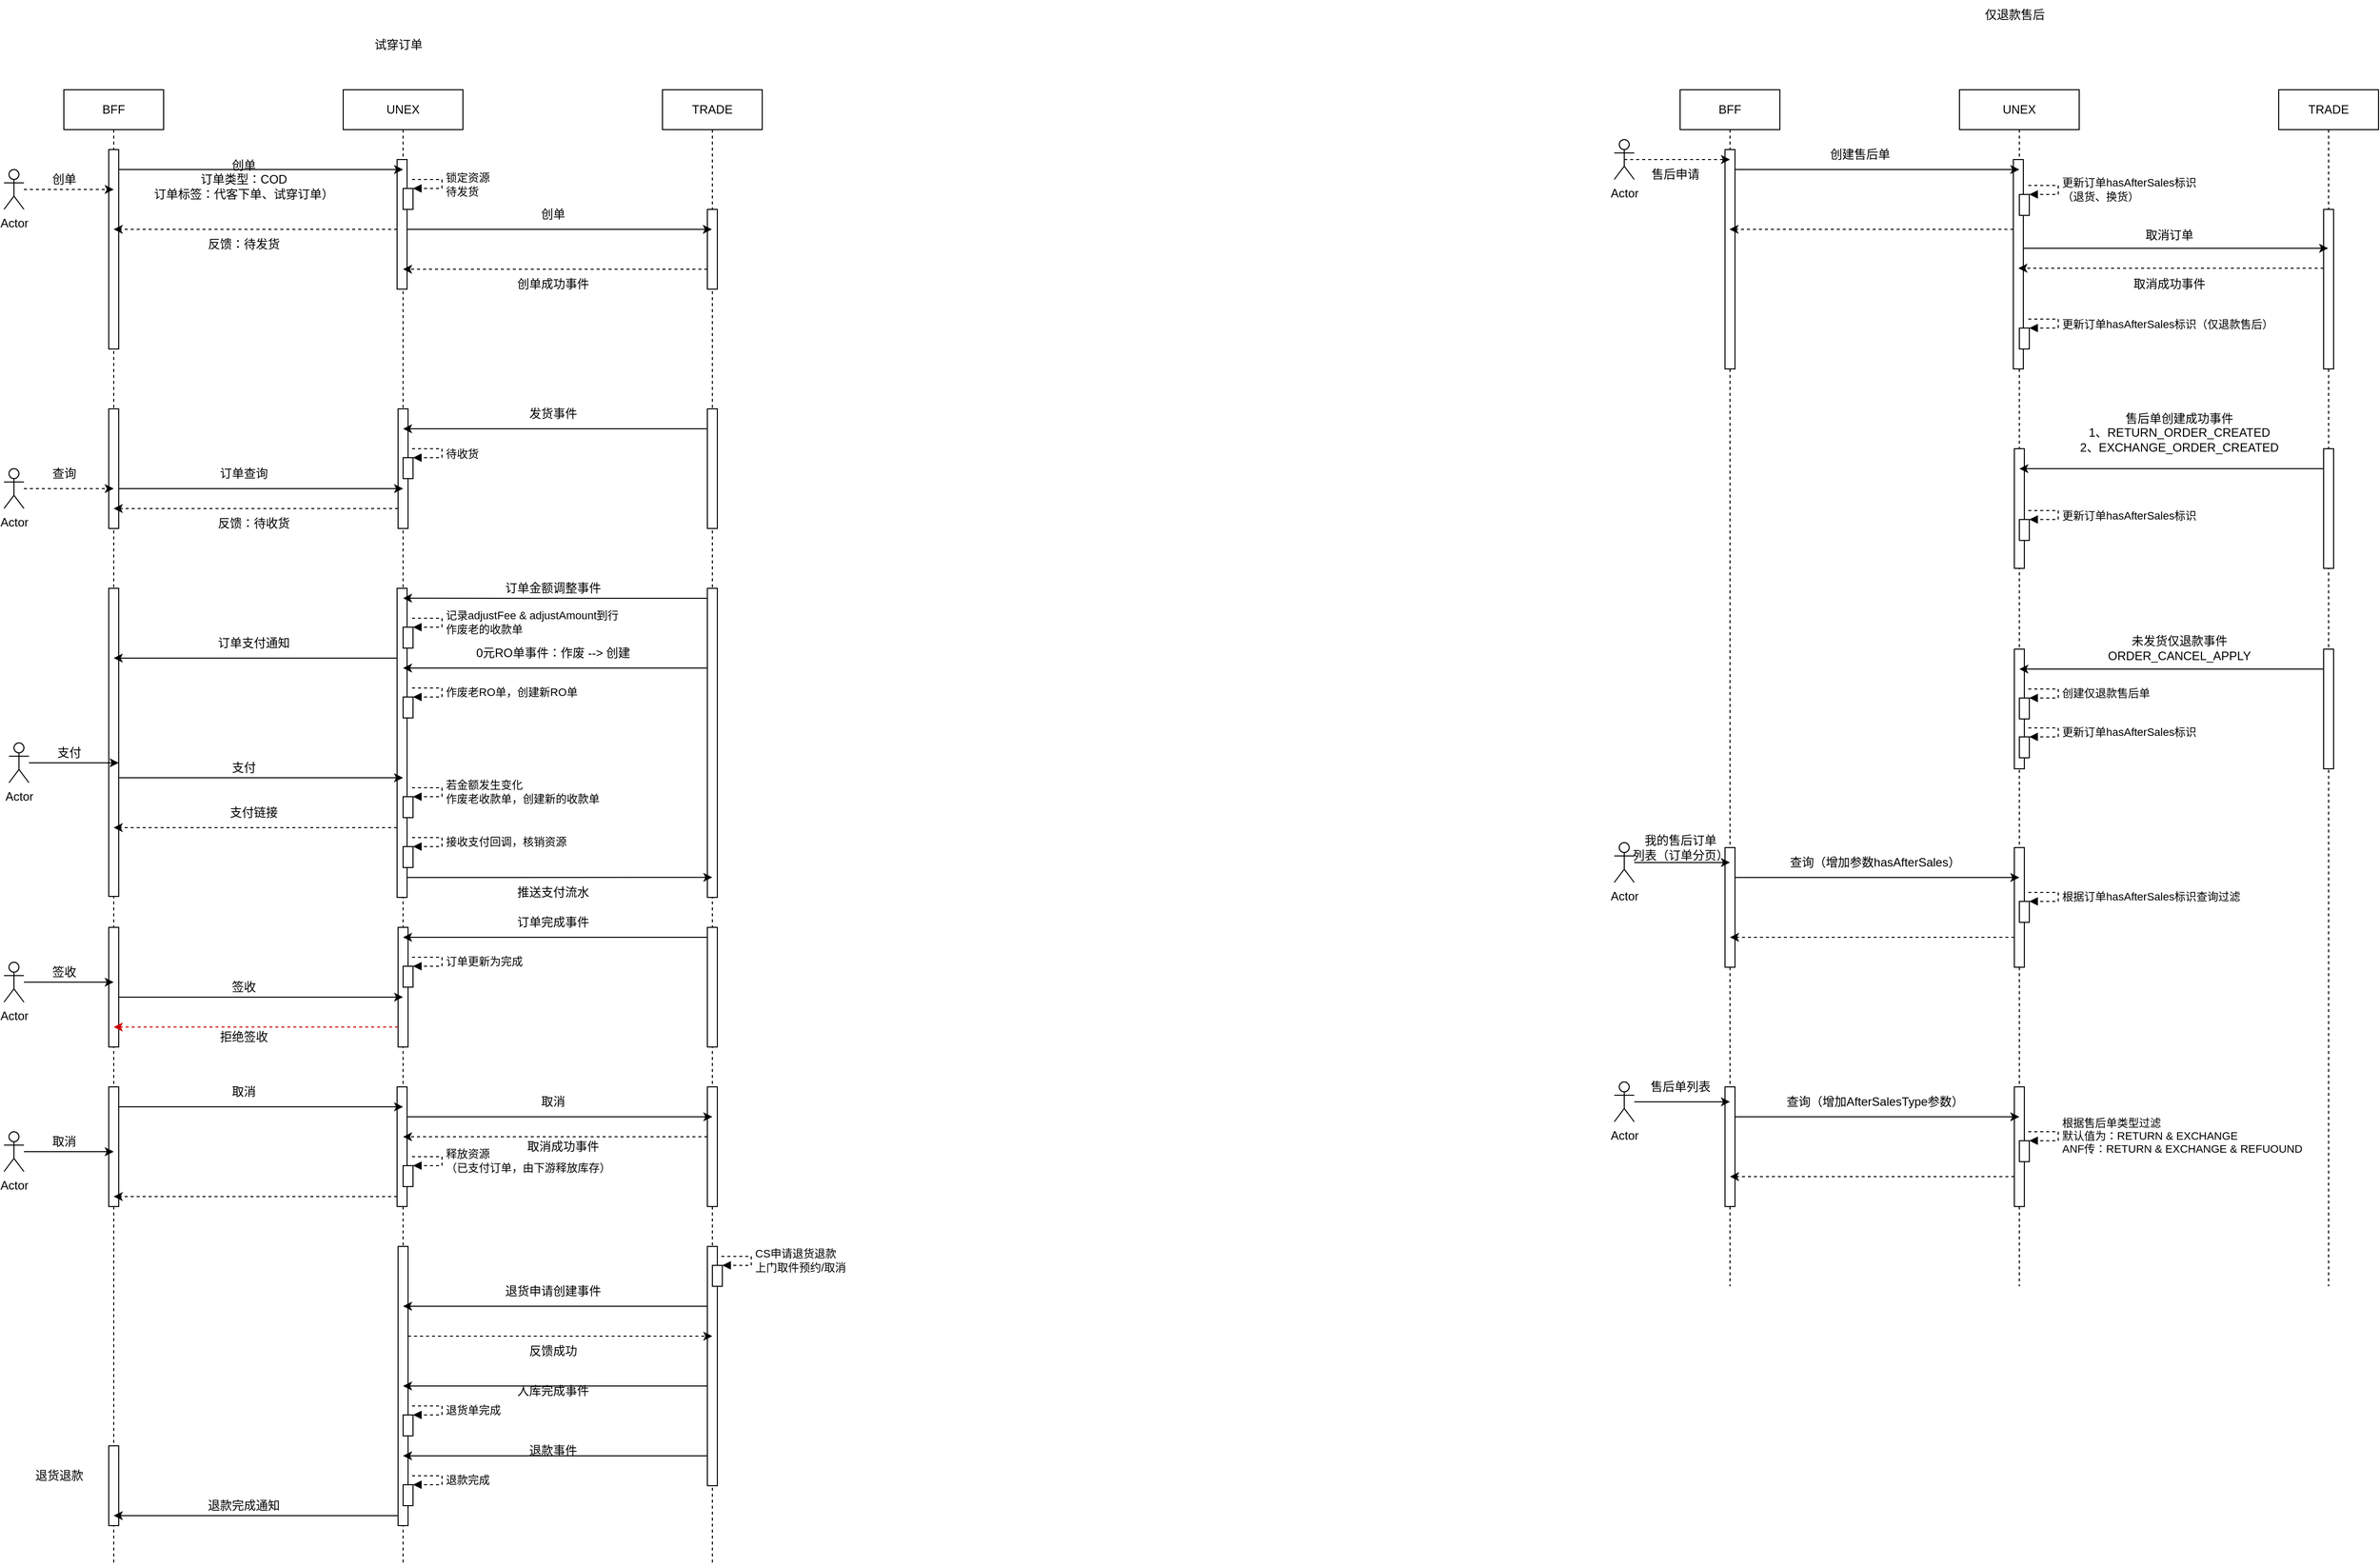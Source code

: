 <mxfile version="20.8.5" type="github">
  <diagram id="SIKZJ5OvWdf6jRGlZ0ak" name="第 1 页">
    <mxGraphModel dx="2312" dy="1273" grid="1" gridSize="10" guides="1" tooltips="1" connect="1" arrows="1" fold="1" page="1" pageScale="1" pageWidth="827" pageHeight="1169" math="0" shadow="0">
      <root>
        <mxCell id="0" />
        <mxCell id="1" parent="0" />
        <mxCell id="OFJ5Goqv8C-owGQzhqaM-27" value="BFF" style="shape=umlLifeline;perimeter=lifelinePerimeter;whiteSpace=wrap;html=1;container=1;collapsible=0;recursiveResize=0;outlineConnect=0;" parent="1" vertex="1">
          <mxGeometry x="80" y="360" width="100" height="1480" as="geometry" />
        </mxCell>
        <mxCell id="OFJ5Goqv8C-owGQzhqaM-30" value="" style="html=1;points=[];perimeter=orthogonalPerimeter;" parent="OFJ5Goqv8C-owGQzhqaM-27" vertex="1">
          <mxGeometry x="45" y="60" width="10" height="200" as="geometry" />
        </mxCell>
        <mxCell id="OFJ5Goqv8C-owGQzhqaM-93" value="" style="html=1;points=[];perimeter=orthogonalPerimeter;" parent="OFJ5Goqv8C-owGQzhqaM-27" vertex="1">
          <mxGeometry x="45" y="320" width="10" height="120" as="geometry" />
        </mxCell>
        <mxCell id="OFJ5Goqv8C-owGQzhqaM-117" value="" style="html=1;points=[];perimeter=orthogonalPerimeter;" parent="OFJ5Goqv8C-owGQzhqaM-27" vertex="1">
          <mxGeometry x="45" y="500" width="10" height="309" as="geometry" />
        </mxCell>
        <mxCell id="OFJ5Goqv8C-owGQzhqaM-139" style="edgeStyle=orthogonalEdgeStyle;rounded=0;orthogonalLoop=1;jettySize=auto;html=1;entryX=0.5;entryY=0.481;entryDx=0;entryDy=0;entryPerimeter=0;" parent="OFJ5Goqv8C-owGQzhqaM-27" source="OFJ5Goqv8C-owGQzhqaM-129" edge="1">
          <mxGeometry relative="1" as="geometry">
            <mxPoint x="55" y="675.01" as="targetPoint" />
          </mxGeometry>
        </mxCell>
        <mxCell id="OFJ5Goqv8C-owGQzhqaM-129" value="Actor" style="shape=umlActor;verticalLabelPosition=bottom;verticalAlign=top;html=1;" parent="OFJ5Goqv8C-owGQzhqaM-27" vertex="1">
          <mxGeometry x="-55" y="655" width="20" height="40" as="geometry" />
        </mxCell>
        <mxCell id="OFJ5Goqv8C-owGQzhqaM-140" value="支付" style="text;html=1;align=center;verticalAlign=middle;resizable=0;points=[];autosize=1;strokeColor=none;fillColor=none;" parent="OFJ5Goqv8C-owGQzhqaM-27" vertex="1">
          <mxGeometry x="-20" y="650" width="50" height="30" as="geometry" />
        </mxCell>
        <mxCell id="OFJ5Goqv8C-owGQzhqaM-153" value="" style="html=1;points=[];perimeter=orthogonalPerimeter;" parent="OFJ5Goqv8C-owGQzhqaM-27" vertex="1">
          <mxGeometry x="45" y="840" width="10" height="120" as="geometry" />
        </mxCell>
        <mxCell id="OFJ5Goqv8C-owGQzhqaM-167" value="" style="html=1;points=[];perimeter=orthogonalPerimeter;" parent="OFJ5Goqv8C-owGQzhqaM-27" vertex="1">
          <mxGeometry x="45" y="1000" width="10" height="120" as="geometry" />
        </mxCell>
        <mxCell id="OFJ5Goqv8C-owGQzhqaM-183" value="" style="html=1;points=[];perimeter=orthogonalPerimeter;" parent="OFJ5Goqv8C-owGQzhqaM-27" vertex="1">
          <mxGeometry x="45" y="1360" width="10" height="80" as="geometry" />
        </mxCell>
        <mxCell id="OFJ5Goqv8C-owGQzhqaM-28" value="UNEX" style="shape=umlLifeline;perimeter=lifelinePerimeter;whiteSpace=wrap;html=1;container=1;collapsible=0;recursiveResize=0;outlineConnect=0;" parent="1" vertex="1">
          <mxGeometry x="360" y="360" width="120" height="1480" as="geometry" />
        </mxCell>
        <mxCell id="OFJ5Goqv8C-owGQzhqaM-36" value="" style="html=1;points=[];perimeter=orthogonalPerimeter;" parent="OFJ5Goqv8C-owGQzhqaM-28" vertex="1">
          <mxGeometry x="54" y="70" width="10" height="130" as="geometry" />
        </mxCell>
        <mxCell id="OFJ5Goqv8C-owGQzhqaM-83" value="" style="html=1;points=[];perimeter=orthogonalPerimeter;" parent="OFJ5Goqv8C-owGQzhqaM-28" vertex="1">
          <mxGeometry x="60" y="99" width="10" height="21" as="geometry" />
        </mxCell>
        <mxCell id="OFJ5Goqv8C-owGQzhqaM-84" value="锁定资源&lt;br&gt;待发货" style="edgeStyle=orthogonalEdgeStyle;html=1;align=left;spacingLeft=2;endArrow=block;rounded=0;entryX=1;entryY=0;dashed=1;" parent="OFJ5Goqv8C-owGQzhqaM-28" target="OFJ5Goqv8C-owGQzhqaM-83" edge="1">
          <mxGeometry x="0.013" relative="1" as="geometry">
            <mxPoint x="69" y="90" as="sourcePoint" />
            <Array as="points">
              <mxPoint x="99" y="90" />
            </Array>
            <mxPoint as="offset" />
          </mxGeometry>
        </mxCell>
        <mxCell id="OFJ5Goqv8C-owGQzhqaM-98" value="" style="html=1;points=[];perimeter=orthogonalPerimeter;" parent="OFJ5Goqv8C-owGQzhqaM-28" vertex="1">
          <mxGeometry x="55" y="320" width="10" height="120" as="geometry" />
        </mxCell>
        <mxCell id="OFJ5Goqv8C-owGQzhqaM-104" value="" style="html=1;points=[];perimeter=orthogonalPerimeter;" parent="OFJ5Goqv8C-owGQzhqaM-28" vertex="1">
          <mxGeometry x="60" y="369" width="10" height="21" as="geometry" />
        </mxCell>
        <mxCell id="OFJ5Goqv8C-owGQzhqaM-105" value="待收货" style="edgeStyle=orthogonalEdgeStyle;html=1;align=left;spacingLeft=2;endArrow=block;rounded=0;entryX=1;entryY=0;dashed=1;" parent="OFJ5Goqv8C-owGQzhqaM-28" target="OFJ5Goqv8C-owGQzhqaM-104" edge="1">
          <mxGeometry x="0.013" relative="1" as="geometry">
            <mxPoint x="69" y="360" as="sourcePoint" />
            <Array as="points">
              <mxPoint x="99" y="360" />
            </Array>
            <mxPoint as="offset" />
          </mxGeometry>
        </mxCell>
        <mxCell id="OFJ5Goqv8C-owGQzhqaM-118" value="" style="html=1;points=[];perimeter=orthogonalPerimeter;" parent="OFJ5Goqv8C-owGQzhqaM-28" vertex="1">
          <mxGeometry x="54" y="500" width="10" height="310" as="geometry" />
        </mxCell>
        <mxCell id="OFJ5Goqv8C-owGQzhqaM-123" value="" style="html=1;points=[];perimeter=orthogonalPerimeter;" parent="OFJ5Goqv8C-owGQzhqaM-28" vertex="1">
          <mxGeometry x="60" y="539" width="10" height="21" as="geometry" />
        </mxCell>
        <mxCell id="OFJ5Goqv8C-owGQzhqaM-124" value="记录adjustFee &amp;amp;&amp;nbsp;adjustAmount到行&lt;br&gt;作废老的收款单" style="edgeStyle=orthogonalEdgeStyle;html=1;align=left;spacingLeft=2;endArrow=block;rounded=0;entryX=1;entryY=0;dashed=1;" parent="OFJ5Goqv8C-owGQzhqaM-28" target="OFJ5Goqv8C-owGQzhqaM-123" edge="1">
          <mxGeometry relative="1" as="geometry">
            <mxPoint x="69" y="530" as="sourcePoint" />
            <Array as="points">
              <mxPoint x="99" y="530" />
            </Array>
            <mxPoint as="offset" />
          </mxGeometry>
        </mxCell>
        <mxCell id="OFJ5Goqv8C-owGQzhqaM-127" value="" style="html=1;points=[];perimeter=orthogonalPerimeter;" parent="OFJ5Goqv8C-owGQzhqaM-28" vertex="1">
          <mxGeometry x="60" y="609" width="10" height="21" as="geometry" />
        </mxCell>
        <mxCell id="OFJ5Goqv8C-owGQzhqaM-128" value="作废老RO单，创建新RO单" style="edgeStyle=orthogonalEdgeStyle;html=1;align=left;spacingLeft=2;endArrow=block;rounded=0;entryX=1;entryY=0;dashed=1;" parent="OFJ5Goqv8C-owGQzhqaM-28" target="OFJ5Goqv8C-owGQzhqaM-127" edge="1">
          <mxGeometry relative="1" as="geometry">
            <mxPoint x="69" y="600" as="sourcePoint" />
            <Array as="points">
              <mxPoint x="99" y="600" />
            </Array>
            <mxPoint as="offset" />
          </mxGeometry>
        </mxCell>
        <mxCell id="OFJ5Goqv8C-owGQzhqaM-144" value="" style="html=1;points=[];perimeter=orthogonalPerimeter;" parent="OFJ5Goqv8C-owGQzhqaM-28" vertex="1">
          <mxGeometry x="60" y="709" width="10" height="21" as="geometry" />
        </mxCell>
        <mxCell id="OFJ5Goqv8C-owGQzhqaM-145" value="若金额发生变化&lt;br&gt;作废老收款单，创建新的收款单" style="edgeStyle=orthogonalEdgeStyle;html=1;align=left;spacingLeft=2;endArrow=block;rounded=0;entryX=1;entryY=0;dashed=1;" parent="OFJ5Goqv8C-owGQzhqaM-28" target="OFJ5Goqv8C-owGQzhqaM-144" edge="1">
          <mxGeometry relative="1" as="geometry">
            <mxPoint x="69" y="700" as="sourcePoint" />
            <Array as="points">
              <mxPoint x="99" y="700" />
            </Array>
            <mxPoint as="offset" />
          </mxGeometry>
        </mxCell>
        <mxCell id="OFJ5Goqv8C-owGQzhqaM-151" value="" style="html=1;points=[];perimeter=orthogonalPerimeter;" parent="OFJ5Goqv8C-owGQzhqaM-28" vertex="1">
          <mxGeometry x="60" y="759" width="10" height="21" as="geometry" />
        </mxCell>
        <mxCell id="OFJ5Goqv8C-owGQzhqaM-152" value="接收支付回调，核销资源" style="edgeStyle=orthogonalEdgeStyle;html=1;align=left;spacingLeft=2;endArrow=block;rounded=0;entryX=1;entryY=0;dashed=1;" parent="OFJ5Goqv8C-owGQzhqaM-28" target="OFJ5Goqv8C-owGQzhqaM-151" edge="1">
          <mxGeometry relative="1" as="geometry">
            <mxPoint x="69" y="750" as="sourcePoint" />
            <Array as="points">
              <mxPoint x="99" y="750" />
            </Array>
            <mxPoint as="offset" />
          </mxGeometry>
        </mxCell>
        <mxCell id="OFJ5Goqv8C-owGQzhqaM-154" value="" style="html=1;points=[];perimeter=orthogonalPerimeter;" parent="OFJ5Goqv8C-owGQzhqaM-28" vertex="1">
          <mxGeometry x="55" y="840" width="10" height="120" as="geometry" />
        </mxCell>
        <mxCell id="OFJ5Goqv8C-owGQzhqaM-158" value="" style="html=1;points=[];perimeter=orthogonalPerimeter;" parent="OFJ5Goqv8C-owGQzhqaM-28" vertex="1">
          <mxGeometry x="60" y="879" width="10" height="21" as="geometry" />
        </mxCell>
        <mxCell id="OFJ5Goqv8C-owGQzhqaM-159" value="订单更新为完成" style="edgeStyle=orthogonalEdgeStyle;html=1;align=left;spacingLeft=2;endArrow=block;rounded=0;entryX=1;entryY=0;dashed=1;" parent="OFJ5Goqv8C-owGQzhqaM-28" target="OFJ5Goqv8C-owGQzhqaM-158" edge="1">
          <mxGeometry relative="1" as="geometry">
            <mxPoint x="69" y="870" as="sourcePoint" />
            <Array as="points">
              <mxPoint x="99" y="870" />
            </Array>
            <mxPoint as="offset" />
          </mxGeometry>
        </mxCell>
        <mxCell id="OFJ5Goqv8C-owGQzhqaM-168" value="" style="html=1;points=[];perimeter=orthogonalPerimeter;" parent="OFJ5Goqv8C-owGQzhqaM-28" vertex="1">
          <mxGeometry x="54" y="1000" width="10" height="120" as="geometry" />
        </mxCell>
        <mxCell id="OFJ5Goqv8C-owGQzhqaM-174" value="" style="html=1;points=[];perimeter=orthogonalPerimeter;" parent="OFJ5Goqv8C-owGQzhqaM-28" vertex="1">
          <mxGeometry x="60" y="1079" width="10" height="21" as="geometry" />
        </mxCell>
        <mxCell id="OFJ5Goqv8C-owGQzhqaM-175" value="释放资源&lt;br&gt;（已支付订单，由下游释放库存）" style="edgeStyle=orthogonalEdgeStyle;html=1;align=left;spacingLeft=2;endArrow=block;rounded=0;entryX=1;entryY=0;dashed=1;" parent="OFJ5Goqv8C-owGQzhqaM-28" target="OFJ5Goqv8C-owGQzhqaM-174" edge="1">
          <mxGeometry x="0.004" relative="1" as="geometry">
            <mxPoint x="69" y="1070" as="sourcePoint" />
            <Array as="points">
              <mxPoint x="99" y="1070" />
            </Array>
            <mxPoint as="offset" />
          </mxGeometry>
        </mxCell>
        <mxCell id="OFJ5Goqv8C-owGQzhqaM-184" value="" style="html=1;points=[];perimeter=orthogonalPerimeter;" parent="OFJ5Goqv8C-owGQzhqaM-28" vertex="1">
          <mxGeometry x="55" y="1160" width="10" height="280" as="geometry" />
        </mxCell>
        <mxCell id="OFJ5Goqv8C-owGQzhqaM-201" value="" style="html=1;points=[];perimeter=orthogonalPerimeter;" parent="OFJ5Goqv8C-owGQzhqaM-28" vertex="1">
          <mxGeometry x="60" y="1329" width="10" height="21" as="geometry" />
        </mxCell>
        <mxCell id="OFJ5Goqv8C-owGQzhqaM-202" value="退货单完成" style="edgeStyle=orthogonalEdgeStyle;html=1;align=left;spacingLeft=2;endArrow=block;rounded=0;entryX=1;entryY=0;dashed=1;" parent="OFJ5Goqv8C-owGQzhqaM-28" target="OFJ5Goqv8C-owGQzhqaM-201" edge="1">
          <mxGeometry relative="1" as="geometry">
            <mxPoint x="69" y="1320" as="sourcePoint" />
            <Array as="points">
              <mxPoint x="99" y="1320" />
            </Array>
            <mxPoint as="offset" />
          </mxGeometry>
        </mxCell>
        <mxCell id="OFJ5Goqv8C-owGQzhqaM-209" value="" style="html=1;points=[];perimeter=orthogonalPerimeter;" parent="OFJ5Goqv8C-owGQzhqaM-28" vertex="1">
          <mxGeometry x="60" y="1399" width="10" height="21" as="geometry" />
        </mxCell>
        <mxCell id="OFJ5Goqv8C-owGQzhqaM-210" value="退款完成" style="edgeStyle=orthogonalEdgeStyle;html=1;align=left;spacingLeft=2;endArrow=block;rounded=0;entryX=1;entryY=0;dashed=1;" parent="OFJ5Goqv8C-owGQzhqaM-28" target="OFJ5Goqv8C-owGQzhqaM-209" edge="1">
          <mxGeometry relative="1" as="geometry">
            <mxPoint x="69" y="1390" as="sourcePoint" />
            <Array as="points">
              <mxPoint x="99" y="1390" />
            </Array>
            <mxPoint as="offset" />
          </mxGeometry>
        </mxCell>
        <mxCell id="OFJ5Goqv8C-owGQzhqaM-29" value="TRADE" style="shape=umlLifeline;perimeter=lifelinePerimeter;whiteSpace=wrap;html=1;container=1;collapsible=0;recursiveResize=0;outlineConnect=0;" parent="1" vertex="1">
          <mxGeometry x="680" y="360" width="100" height="1480" as="geometry" />
        </mxCell>
        <mxCell id="OFJ5Goqv8C-owGQzhqaM-61" value="" style="html=1;points=[];perimeter=orthogonalPerimeter;" parent="OFJ5Goqv8C-owGQzhqaM-29" vertex="1">
          <mxGeometry x="45" y="120" width="10" height="80" as="geometry" />
        </mxCell>
        <mxCell id="OFJ5Goqv8C-owGQzhqaM-99" value="" style="html=1;points=[];perimeter=orthogonalPerimeter;" parent="OFJ5Goqv8C-owGQzhqaM-29" vertex="1">
          <mxGeometry x="45" y="320" width="10" height="120" as="geometry" />
        </mxCell>
        <mxCell id="OFJ5Goqv8C-owGQzhqaM-119" value="" style="html=1;points=[];perimeter=orthogonalPerimeter;" parent="OFJ5Goqv8C-owGQzhqaM-29" vertex="1">
          <mxGeometry x="45" y="500" width="10" height="310" as="geometry" />
        </mxCell>
        <mxCell id="OFJ5Goqv8C-owGQzhqaM-155" value="" style="html=1;points=[];perimeter=orthogonalPerimeter;" parent="OFJ5Goqv8C-owGQzhqaM-29" vertex="1">
          <mxGeometry x="45" y="840" width="10" height="120" as="geometry" />
        </mxCell>
        <mxCell id="OFJ5Goqv8C-owGQzhqaM-169" value="" style="html=1;points=[];perimeter=orthogonalPerimeter;" parent="OFJ5Goqv8C-owGQzhqaM-29" vertex="1">
          <mxGeometry x="45" y="1000" width="10" height="120" as="geometry" />
        </mxCell>
        <mxCell id="OFJ5Goqv8C-owGQzhqaM-185" value="" style="html=1;points=[];perimeter=orthogonalPerimeter;" parent="OFJ5Goqv8C-owGQzhqaM-29" vertex="1">
          <mxGeometry x="45" y="1160" width="10" height="240" as="geometry" />
        </mxCell>
        <mxCell id="OFJ5Goqv8C-owGQzhqaM-193" value="" style="html=1;points=[];perimeter=orthogonalPerimeter;" parent="OFJ5Goqv8C-owGQzhqaM-29" vertex="1">
          <mxGeometry x="50" y="1179" width="10" height="21" as="geometry" />
        </mxCell>
        <mxCell id="OFJ5Goqv8C-owGQzhqaM-194" value="CS申请退货退款&lt;br&gt;上门取件预约/取消" style="edgeStyle=orthogonalEdgeStyle;html=1;align=left;spacingLeft=2;endArrow=block;rounded=0;entryX=1;entryY=0;dashed=1;" parent="OFJ5Goqv8C-owGQzhqaM-29" target="OFJ5Goqv8C-owGQzhqaM-193" edge="1">
          <mxGeometry relative="1" as="geometry">
            <mxPoint x="59" y="1170" as="sourcePoint" />
            <Array as="points">
              <mxPoint x="89" y="1170" />
            </Array>
            <mxPoint as="offset" />
          </mxGeometry>
        </mxCell>
        <mxCell id="OFJ5Goqv8C-owGQzhqaM-47" value="创单&lt;br&gt;订单类型：COD&lt;br&gt;订单标签：代客下单、试穿订单）" style="text;html=1;align=center;verticalAlign=middle;resizable=0;points=[];autosize=1;strokeColor=none;fillColor=none;" parent="1" vertex="1">
          <mxGeometry x="160" y="420" width="200" height="60" as="geometry" />
        </mxCell>
        <mxCell id="OFJ5Goqv8C-owGQzhqaM-60" style="edgeStyle=orthogonalEdgeStyle;rounded=0;orthogonalLoop=1;jettySize=auto;html=1;dashed=1;" parent="1" source="OFJ5Goqv8C-owGQzhqaM-36" target="OFJ5Goqv8C-owGQzhqaM-27" edge="1">
          <mxGeometry relative="1" as="geometry">
            <Array as="points">
              <mxPoint x="240" y="500" />
              <mxPoint x="240" y="500" />
            </Array>
          </mxGeometry>
        </mxCell>
        <mxCell id="OFJ5Goqv8C-owGQzhqaM-65" style="edgeStyle=orthogonalEdgeStyle;rounded=0;orthogonalLoop=1;jettySize=auto;html=1;" parent="1" source="OFJ5Goqv8C-owGQzhqaM-36" target="OFJ5Goqv8C-owGQzhqaM-29" edge="1">
          <mxGeometry relative="1" as="geometry">
            <Array as="points">
              <mxPoint x="480" y="500" />
              <mxPoint x="480" y="500" />
            </Array>
          </mxGeometry>
        </mxCell>
        <mxCell id="OFJ5Goqv8C-owGQzhqaM-66" value="创单" style="text;html=1;align=center;verticalAlign=middle;resizable=0;points=[];autosize=1;strokeColor=none;fillColor=none;" parent="1" vertex="1">
          <mxGeometry x="545" y="470" width="50" height="30" as="geometry" />
        </mxCell>
        <mxCell id="OFJ5Goqv8C-owGQzhqaM-72" value="创单成功事件" style="text;html=1;align=center;verticalAlign=middle;resizable=0;points=[];autosize=1;strokeColor=none;fillColor=none;" parent="1" vertex="1">
          <mxGeometry x="520" y="540" width="100" height="30" as="geometry" />
        </mxCell>
        <mxCell id="OFJ5Goqv8C-owGQzhqaM-89" style="edgeStyle=orthogonalEdgeStyle;rounded=0;orthogonalLoop=1;jettySize=auto;html=1;dashed=1;" parent="1" source="OFJ5Goqv8C-owGQzhqaM-61" target="OFJ5Goqv8C-owGQzhqaM-28" edge="1">
          <mxGeometry relative="1" as="geometry">
            <Array as="points">
              <mxPoint x="500" y="540" />
              <mxPoint x="500" y="540" />
            </Array>
          </mxGeometry>
        </mxCell>
        <mxCell id="OFJ5Goqv8C-owGQzhqaM-92" value="反馈：待发货" style="text;html=1;align=center;verticalAlign=middle;resizable=0;points=[];autosize=1;strokeColor=none;fillColor=none;" parent="1" vertex="1">
          <mxGeometry x="210" y="500" width="100" height="30" as="geometry" />
        </mxCell>
        <mxCell id="OFJ5Goqv8C-owGQzhqaM-96" style="edgeStyle=orthogonalEdgeStyle;rounded=0;orthogonalLoop=1;jettySize=auto;html=1;entryX=0.5;entryY=0.2;entryDx=0;entryDy=0;entryPerimeter=0;dashed=1;" parent="1" source="OFJ5Goqv8C-owGQzhqaM-94" target="OFJ5Goqv8C-owGQzhqaM-30" edge="1">
          <mxGeometry relative="1" as="geometry" />
        </mxCell>
        <mxCell id="OFJ5Goqv8C-owGQzhqaM-94" value="Actor" style="shape=umlActor;verticalLabelPosition=bottom;verticalAlign=top;html=1;" parent="1" vertex="1">
          <mxGeometry x="20" y="440" width="20" height="40" as="geometry" />
        </mxCell>
        <mxCell id="OFJ5Goqv8C-owGQzhqaM-97" value="创单" style="text;html=1;align=center;verticalAlign=middle;resizable=0;points=[];autosize=1;strokeColor=none;fillColor=none;" parent="1" vertex="1">
          <mxGeometry x="55" y="435" width="50" height="30" as="geometry" />
        </mxCell>
        <mxCell id="OFJ5Goqv8C-owGQzhqaM-101" style="edgeStyle=orthogonalEdgeStyle;rounded=0;orthogonalLoop=1;jettySize=auto;html=1;entryX=0.5;entryY=0.167;entryDx=0;entryDy=0;entryPerimeter=0;" parent="1" source="OFJ5Goqv8C-owGQzhqaM-99" target="OFJ5Goqv8C-owGQzhqaM-98" edge="1">
          <mxGeometry relative="1" as="geometry">
            <Array as="points">
              <mxPoint x="610" y="700" />
              <mxPoint x="610" y="700" />
            </Array>
          </mxGeometry>
        </mxCell>
        <mxCell id="OFJ5Goqv8C-owGQzhqaM-102" value="发货事件" style="text;html=1;align=center;verticalAlign=middle;resizable=0;points=[];autosize=1;strokeColor=none;fillColor=none;" parent="1" vertex="1">
          <mxGeometry x="535" y="670" width="70" height="30" as="geometry" />
        </mxCell>
        <mxCell id="OFJ5Goqv8C-owGQzhqaM-106" style="edgeStyle=orthogonalEdgeStyle;rounded=0;orthogonalLoop=1;jettySize=auto;html=1;entryX=0.5;entryY=0.667;entryDx=0;entryDy=0;entryPerimeter=0;" parent="1" source="OFJ5Goqv8C-owGQzhqaM-93" target="OFJ5Goqv8C-owGQzhqaM-98" edge="1">
          <mxGeometry relative="1" as="geometry">
            <Array as="points">
              <mxPoint x="200" y="760" />
              <mxPoint x="200" y="760" />
            </Array>
          </mxGeometry>
        </mxCell>
        <mxCell id="OFJ5Goqv8C-owGQzhqaM-110" style="edgeStyle=orthogonalEdgeStyle;rounded=0;orthogonalLoop=1;jettySize=auto;html=1;entryX=0.5;entryY=0.833;entryDx=0;entryDy=0;entryPerimeter=0;dashed=1;" parent="1" source="OFJ5Goqv8C-owGQzhqaM-98" target="OFJ5Goqv8C-owGQzhqaM-93" edge="1">
          <mxGeometry relative="1" as="geometry">
            <Array as="points">
              <mxPoint x="360" y="780" />
              <mxPoint x="360" y="780" />
            </Array>
          </mxGeometry>
        </mxCell>
        <mxCell id="OFJ5Goqv8C-owGQzhqaM-111" value="订单查询" style="text;html=1;align=center;verticalAlign=middle;resizable=0;points=[];autosize=1;strokeColor=none;fillColor=none;" parent="1" vertex="1">
          <mxGeometry x="225" y="730" width="70" height="30" as="geometry" />
        </mxCell>
        <mxCell id="OFJ5Goqv8C-owGQzhqaM-114" style="edgeStyle=orthogonalEdgeStyle;rounded=0;orthogonalLoop=1;jettySize=auto;html=1;entryX=0.5;entryY=0.667;entryDx=0;entryDy=0;entryPerimeter=0;dashed=1;" parent="1" source="OFJ5Goqv8C-owGQzhqaM-113" target="OFJ5Goqv8C-owGQzhqaM-93" edge="1">
          <mxGeometry relative="1" as="geometry" />
        </mxCell>
        <mxCell id="OFJ5Goqv8C-owGQzhqaM-113" value="Actor" style="shape=umlActor;verticalLabelPosition=bottom;verticalAlign=top;html=1;" parent="1" vertex="1">
          <mxGeometry x="20" y="740" width="20" height="40" as="geometry" />
        </mxCell>
        <mxCell id="OFJ5Goqv8C-owGQzhqaM-115" value="查询" style="text;html=1;align=center;verticalAlign=middle;resizable=0;points=[];autosize=1;strokeColor=none;fillColor=none;" parent="1" vertex="1">
          <mxGeometry x="55" y="730" width="50" height="30" as="geometry" />
        </mxCell>
        <mxCell id="OFJ5Goqv8C-owGQzhqaM-116" value="反馈：待收货" style="text;html=1;align=center;verticalAlign=middle;resizable=0;points=[];autosize=1;strokeColor=none;fillColor=none;" parent="1" vertex="1">
          <mxGeometry x="220" y="780" width="100" height="30" as="geometry" />
        </mxCell>
        <mxCell id="OFJ5Goqv8C-owGQzhqaM-121" value="订单金额调整事件" style="text;html=1;align=center;verticalAlign=middle;resizable=0;points=[];autosize=1;strokeColor=none;fillColor=none;" parent="1" vertex="1">
          <mxGeometry x="510" y="845" width="120" height="30" as="geometry" />
        </mxCell>
        <mxCell id="OFJ5Goqv8C-owGQzhqaM-125" style="edgeStyle=orthogonalEdgeStyle;rounded=0;orthogonalLoop=1;jettySize=auto;html=1;entryX=0.6;entryY=0.083;entryDx=0;entryDy=0;entryPerimeter=0;" parent="1" edge="1">
          <mxGeometry relative="1" as="geometry">
            <mxPoint x="725" y="940.04" as="sourcePoint" />
            <mxPoint x="420" y="940" as="targetPoint" />
            <Array as="points">
              <mxPoint x="620" y="940.04" />
              <mxPoint x="620" y="940.04" />
            </Array>
          </mxGeometry>
        </mxCell>
        <mxCell id="OFJ5Goqv8C-owGQzhqaM-126" value="0元RO单事件：作废 --&amp;gt;&amp;nbsp;创建" style="text;html=1;align=center;verticalAlign=middle;resizable=0;points=[];autosize=1;strokeColor=none;fillColor=none;" parent="1" vertex="1">
          <mxGeometry x="480" y="910" width="180" height="30" as="geometry" />
        </mxCell>
        <mxCell id="OFJ5Goqv8C-owGQzhqaM-135" style="edgeStyle=orthogonalEdgeStyle;rounded=0;orthogonalLoop=1;jettySize=auto;html=1;" parent="1" source="OFJ5Goqv8C-owGQzhqaM-118" edge="1">
          <mxGeometry relative="1" as="geometry">
            <mxPoint x="130" y="930" as="targetPoint" />
            <Array as="points">
              <mxPoint x="130" y="930" />
            </Array>
          </mxGeometry>
        </mxCell>
        <mxCell id="OFJ5Goqv8C-owGQzhqaM-136" value="订单支付通知" style="text;html=1;align=center;verticalAlign=middle;resizable=0;points=[];autosize=1;strokeColor=none;fillColor=none;" parent="1" vertex="1">
          <mxGeometry x="220" y="900" width="100" height="30" as="geometry" />
        </mxCell>
        <mxCell id="OFJ5Goqv8C-owGQzhqaM-137" style="edgeStyle=orthogonalEdgeStyle;rounded=0;orthogonalLoop=1;jettySize=auto;html=1;entryX=0.6;entryY=0.032;entryDx=0;entryDy=0;entryPerimeter=0;" parent="1" source="OFJ5Goqv8C-owGQzhqaM-119" target="OFJ5Goqv8C-owGQzhqaM-118" edge="1">
          <mxGeometry relative="1" as="geometry">
            <Array as="points">
              <mxPoint x="690" y="870" />
              <mxPoint x="690" y="870" />
            </Array>
          </mxGeometry>
        </mxCell>
        <mxCell id="OFJ5Goqv8C-owGQzhqaM-142" style="edgeStyle=orthogonalEdgeStyle;rounded=0;orthogonalLoop=1;jettySize=auto;html=1;entryX=0.6;entryY=0.613;entryDx=0;entryDy=0;entryPerimeter=0;" parent="1" source="OFJ5Goqv8C-owGQzhqaM-117" target="OFJ5Goqv8C-owGQzhqaM-118" edge="1">
          <mxGeometry relative="1" as="geometry">
            <Array as="points">
              <mxPoint x="170" y="1050" />
              <mxPoint x="170" y="1050" />
            </Array>
          </mxGeometry>
        </mxCell>
        <mxCell id="OFJ5Goqv8C-owGQzhqaM-143" value="支付" style="text;html=1;align=center;verticalAlign=middle;resizable=0;points=[];autosize=1;strokeColor=none;fillColor=none;" parent="1" vertex="1">
          <mxGeometry x="235" y="1025" width="50" height="30" as="geometry" />
        </mxCell>
        <mxCell id="OFJ5Goqv8C-owGQzhqaM-146" style="edgeStyle=orthogonalEdgeStyle;rounded=0;orthogonalLoop=1;jettySize=auto;html=1;dashed=1;" parent="1" source="OFJ5Goqv8C-owGQzhqaM-118" edge="1">
          <mxGeometry relative="1" as="geometry">
            <mxPoint x="130" y="1100" as="targetPoint" />
            <Array as="points">
              <mxPoint x="130" y="1100" />
            </Array>
          </mxGeometry>
        </mxCell>
        <mxCell id="OFJ5Goqv8C-owGQzhqaM-147" value="支付链接" style="text;html=1;align=center;verticalAlign=middle;resizable=0;points=[];autosize=1;strokeColor=none;fillColor=none;" parent="1" vertex="1">
          <mxGeometry x="235" y="1070" width="70" height="30" as="geometry" />
        </mxCell>
        <mxCell id="OFJ5Goqv8C-owGQzhqaM-149" style="edgeStyle=orthogonalEdgeStyle;rounded=0;orthogonalLoop=1;jettySize=auto;html=1;entryX=0.5;entryY=0.935;entryDx=0;entryDy=0;entryPerimeter=0;" parent="1" source="OFJ5Goqv8C-owGQzhqaM-118" target="OFJ5Goqv8C-owGQzhqaM-119" edge="1">
          <mxGeometry relative="1" as="geometry">
            <Array as="points">
              <mxPoint x="470" y="1150" />
              <mxPoint x="470" y="1150" />
            </Array>
          </mxGeometry>
        </mxCell>
        <mxCell id="OFJ5Goqv8C-owGQzhqaM-150" value="推送支付流水" style="text;html=1;align=center;verticalAlign=middle;resizable=0;points=[];autosize=1;strokeColor=none;fillColor=none;" parent="1" vertex="1">
          <mxGeometry x="520" y="1150" width="100" height="30" as="geometry" />
        </mxCell>
        <mxCell id="OFJ5Goqv8C-owGQzhqaM-156" style="edgeStyle=orthogonalEdgeStyle;rounded=0;orthogonalLoop=1;jettySize=auto;html=1;entryX=0.5;entryY=0.083;entryDx=0;entryDy=0;entryPerimeter=0;" parent="1" source="OFJ5Goqv8C-owGQzhqaM-155" target="OFJ5Goqv8C-owGQzhqaM-154" edge="1">
          <mxGeometry relative="1" as="geometry">
            <Array as="points">
              <mxPoint x="660" y="1210" />
              <mxPoint x="660" y="1210" />
            </Array>
          </mxGeometry>
        </mxCell>
        <mxCell id="OFJ5Goqv8C-owGQzhqaM-157" value="订单完成事件" style="text;html=1;align=center;verticalAlign=middle;resizable=0;points=[];autosize=1;strokeColor=none;fillColor=none;" parent="1" vertex="1">
          <mxGeometry x="520" y="1180" width="100" height="30" as="geometry" />
        </mxCell>
        <mxCell id="OFJ5Goqv8C-owGQzhqaM-162" style="edgeStyle=orthogonalEdgeStyle;rounded=0;orthogonalLoop=1;jettySize=auto;html=1;entryX=0.5;entryY=0.458;entryDx=0;entryDy=0;entryPerimeter=0;" parent="1" source="OFJ5Goqv8C-owGQzhqaM-160" target="OFJ5Goqv8C-owGQzhqaM-153" edge="1">
          <mxGeometry relative="1" as="geometry" />
        </mxCell>
        <mxCell id="OFJ5Goqv8C-owGQzhqaM-160" value="Actor" style="shape=umlActor;verticalLabelPosition=bottom;verticalAlign=top;html=1;" parent="1" vertex="1">
          <mxGeometry x="20" y="1235" width="20" height="40" as="geometry" />
        </mxCell>
        <mxCell id="OFJ5Goqv8C-owGQzhqaM-161" value="签收" style="text;html=1;align=center;verticalAlign=middle;resizable=0;points=[];autosize=1;strokeColor=none;fillColor=none;" parent="1" vertex="1">
          <mxGeometry x="55" y="1230" width="50" height="30" as="geometry" />
        </mxCell>
        <mxCell id="OFJ5Goqv8C-owGQzhqaM-163" style="edgeStyle=orthogonalEdgeStyle;rounded=0;orthogonalLoop=1;jettySize=auto;html=1;entryX=0.5;entryY=0.583;entryDx=0;entryDy=0;entryPerimeter=0;" parent="1" source="OFJ5Goqv8C-owGQzhqaM-153" target="OFJ5Goqv8C-owGQzhqaM-154" edge="1">
          <mxGeometry relative="1" as="geometry">
            <Array as="points">
              <mxPoint x="230" y="1270" />
              <mxPoint x="230" y="1270" />
            </Array>
          </mxGeometry>
        </mxCell>
        <mxCell id="OFJ5Goqv8C-owGQzhqaM-164" value="签收" style="text;html=1;align=center;verticalAlign=middle;resizable=0;points=[];autosize=1;strokeColor=none;fillColor=none;" parent="1" vertex="1">
          <mxGeometry x="235" y="1245" width="50" height="30" as="geometry" />
        </mxCell>
        <mxCell id="OFJ5Goqv8C-owGQzhqaM-165" style="edgeStyle=orthogonalEdgeStyle;rounded=0;orthogonalLoop=1;jettySize=auto;html=1;entryX=0.5;entryY=0.833;entryDx=0;entryDy=0;entryPerimeter=0;dashed=1;strokeColor=#CC0000;" parent="1" source="OFJ5Goqv8C-owGQzhqaM-154" target="OFJ5Goqv8C-owGQzhqaM-153" edge="1">
          <mxGeometry relative="1" as="geometry">
            <Array as="points">
              <mxPoint x="320" y="1300" />
              <mxPoint x="320" y="1300" />
            </Array>
          </mxGeometry>
        </mxCell>
        <mxCell id="OFJ5Goqv8C-owGQzhqaM-166" value="拒绝签收" style="text;html=1;align=center;verticalAlign=middle;resizable=0;points=[];autosize=1;strokeColor=none;fillColor=none;" parent="1" vertex="1">
          <mxGeometry x="225" y="1295" width="70" height="30" as="geometry" />
        </mxCell>
        <mxCell id="OFJ5Goqv8C-owGQzhqaM-170" style="edgeStyle=orthogonalEdgeStyle;rounded=0;orthogonalLoop=1;jettySize=auto;html=1;entryX=0.6;entryY=0.167;entryDx=0;entryDy=0;entryPerimeter=0;strokeColor=#000000;" parent="1" source="OFJ5Goqv8C-owGQzhqaM-167" target="OFJ5Goqv8C-owGQzhqaM-168" edge="1">
          <mxGeometry relative="1" as="geometry">
            <Array as="points">
              <mxPoint x="210" y="1380" />
              <mxPoint x="210" y="1380" />
            </Array>
          </mxGeometry>
        </mxCell>
        <mxCell id="OFJ5Goqv8C-owGQzhqaM-171" style="edgeStyle=orthogonalEdgeStyle;rounded=0;orthogonalLoop=1;jettySize=auto;html=1;entryX=0.5;entryY=0.25;entryDx=0;entryDy=0;entryPerimeter=0;strokeColor=#000000;" parent="1" source="OFJ5Goqv8C-owGQzhqaM-168" target="OFJ5Goqv8C-owGQzhqaM-169" edge="1">
          <mxGeometry relative="1" as="geometry">
            <Array as="points">
              <mxPoint x="470" y="1390" />
              <mxPoint x="470" y="1390" />
            </Array>
          </mxGeometry>
        </mxCell>
        <mxCell id="OFJ5Goqv8C-owGQzhqaM-172" style="edgeStyle=orthogonalEdgeStyle;rounded=0;orthogonalLoop=1;jettySize=auto;html=1;entryX=0.6;entryY=0.417;entryDx=0;entryDy=0;entryPerimeter=0;strokeColor=#000000;dashed=1;" parent="1" source="OFJ5Goqv8C-owGQzhqaM-169" target="OFJ5Goqv8C-owGQzhqaM-168" edge="1">
          <mxGeometry relative="1" as="geometry">
            <Array as="points">
              <mxPoint x="610" y="1410" />
              <mxPoint x="610" y="1410" />
            </Array>
          </mxGeometry>
        </mxCell>
        <mxCell id="OFJ5Goqv8C-owGQzhqaM-173" style="edgeStyle=orthogonalEdgeStyle;rounded=0;orthogonalLoop=1;jettySize=auto;html=1;strokeColor=#000000;dashed=1;" parent="1" source="OFJ5Goqv8C-owGQzhqaM-168" edge="1">
          <mxGeometry relative="1" as="geometry">
            <mxPoint x="130" y="1470" as="targetPoint" />
            <Array as="points">
              <mxPoint x="130" y="1470" />
            </Array>
          </mxGeometry>
        </mxCell>
        <mxCell id="OFJ5Goqv8C-owGQzhqaM-176" value="取消成功事件" style="text;html=1;align=center;verticalAlign=middle;resizable=0;points=[];autosize=1;strokeColor=none;fillColor=none;" parent="1" vertex="1">
          <mxGeometry x="530" y="1405" width="100" height="30" as="geometry" />
        </mxCell>
        <mxCell id="OFJ5Goqv8C-owGQzhqaM-177" value="取消" style="text;html=1;align=center;verticalAlign=middle;resizable=0;points=[];autosize=1;strokeColor=none;fillColor=none;" parent="1" vertex="1">
          <mxGeometry x="235" y="1350" width="50" height="30" as="geometry" />
        </mxCell>
        <mxCell id="OFJ5Goqv8C-owGQzhqaM-178" value="取消" style="text;html=1;align=center;verticalAlign=middle;resizable=0;points=[];autosize=1;strokeColor=none;fillColor=none;" parent="1" vertex="1">
          <mxGeometry x="545" y="1360" width="50" height="30" as="geometry" />
        </mxCell>
        <mxCell id="OFJ5Goqv8C-owGQzhqaM-181" style="edgeStyle=orthogonalEdgeStyle;rounded=0;orthogonalLoop=1;jettySize=auto;html=1;entryX=0.5;entryY=0.542;entryDx=0;entryDy=0;entryPerimeter=0;strokeColor=#000000;" parent="1" source="OFJ5Goqv8C-owGQzhqaM-179" target="OFJ5Goqv8C-owGQzhqaM-167" edge="1">
          <mxGeometry relative="1" as="geometry">
            <Array as="points">
              <mxPoint x="90" y="1425" />
              <mxPoint x="90" y="1425" />
            </Array>
          </mxGeometry>
        </mxCell>
        <mxCell id="OFJ5Goqv8C-owGQzhqaM-179" value="Actor" style="shape=umlActor;verticalLabelPosition=bottom;verticalAlign=top;html=1;" parent="1" vertex="1">
          <mxGeometry x="20" y="1405" width="20" height="40" as="geometry" />
        </mxCell>
        <mxCell id="OFJ5Goqv8C-owGQzhqaM-182" value="取消" style="text;html=1;align=center;verticalAlign=middle;resizable=0;points=[];autosize=1;strokeColor=none;fillColor=none;" parent="1" vertex="1">
          <mxGeometry x="55" y="1400" width="50" height="30" as="geometry" />
        </mxCell>
        <mxCell id="OFJ5Goqv8C-owGQzhqaM-196" value="退货申请创建事件" style="text;html=1;align=center;verticalAlign=middle;resizable=0;points=[];autosize=1;strokeColor=none;fillColor=none;" parent="1" vertex="1">
          <mxGeometry x="510" y="1550" width="120" height="30" as="geometry" />
        </mxCell>
        <mxCell id="OFJ5Goqv8C-owGQzhqaM-197" style="edgeStyle=orthogonalEdgeStyle;rounded=0;orthogonalLoop=1;jettySize=auto;html=1;strokeColor=#000000;" parent="1" source="OFJ5Goqv8C-owGQzhqaM-185" edge="1">
          <mxGeometry relative="1" as="geometry">
            <mxPoint x="420" y="1580" as="targetPoint" />
            <Array as="points">
              <mxPoint x="710" y="1580" />
              <mxPoint x="710" y="1580" />
            </Array>
          </mxGeometry>
        </mxCell>
        <mxCell id="OFJ5Goqv8C-owGQzhqaM-199" style="edgeStyle=orthogonalEdgeStyle;rounded=0;orthogonalLoop=1;jettySize=auto;html=1;entryX=0.5;entryY=0.375;entryDx=0;entryDy=0;entryPerimeter=0;strokeColor=#000000;dashed=1;" parent="1" source="OFJ5Goqv8C-owGQzhqaM-184" target="OFJ5Goqv8C-owGQzhqaM-185" edge="1">
          <mxGeometry relative="1" as="geometry">
            <Array as="points">
              <mxPoint x="470" y="1610" />
              <mxPoint x="470" y="1610" />
            </Array>
          </mxGeometry>
        </mxCell>
        <mxCell id="OFJ5Goqv8C-owGQzhqaM-200" value="反馈成功" style="text;html=1;align=center;verticalAlign=middle;resizable=0;points=[];autosize=1;strokeColor=none;fillColor=none;" parent="1" vertex="1">
          <mxGeometry x="535" y="1610" width="70" height="30" as="geometry" />
        </mxCell>
        <mxCell id="OFJ5Goqv8C-owGQzhqaM-203" style="edgeStyle=orthogonalEdgeStyle;rounded=0;orthogonalLoop=1;jettySize=auto;html=1;strokeColor=#000000;" parent="1" source="OFJ5Goqv8C-owGQzhqaM-185" edge="1">
          <mxGeometry relative="1" as="geometry">
            <mxPoint x="420" y="1660" as="targetPoint" />
            <Array as="points">
              <mxPoint x="420" y="1660" />
            </Array>
          </mxGeometry>
        </mxCell>
        <mxCell id="OFJ5Goqv8C-owGQzhqaM-204" value="入库完成事件" style="text;html=1;align=center;verticalAlign=middle;resizable=0;points=[];autosize=1;strokeColor=none;fillColor=none;" parent="1" vertex="1">
          <mxGeometry x="520" y="1650" width="100" height="30" as="geometry" />
        </mxCell>
        <mxCell id="OFJ5Goqv8C-owGQzhqaM-207" style="edgeStyle=orthogonalEdgeStyle;rounded=0;orthogonalLoop=1;jettySize=auto;html=1;strokeColor=#000000;" parent="1" source="OFJ5Goqv8C-owGQzhqaM-185" edge="1">
          <mxGeometry relative="1" as="geometry">
            <mxPoint x="420" y="1730" as="targetPoint" />
            <Array as="points">
              <mxPoint x="680" y="1730" />
              <mxPoint x="680" y="1730" />
            </Array>
          </mxGeometry>
        </mxCell>
        <mxCell id="OFJ5Goqv8C-owGQzhqaM-208" value="退款事件" style="text;html=1;align=center;verticalAlign=middle;resizable=0;points=[];autosize=1;strokeColor=none;fillColor=none;" parent="1" vertex="1">
          <mxGeometry x="535" y="1710" width="70" height="30" as="geometry" />
        </mxCell>
        <mxCell id="OFJ5Goqv8C-owGQzhqaM-211" style="edgeStyle=orthogonalEdgeStyle;rounded=0;orthogonalLoop=1;jettySize=auto;html=1;entryX=0.5;entryY=0.875;entryDx=0;entryDy=0;entryPerimeter=0;strokeColor=#000000;" parent="1" source="OFJ5Goqv8C-owGQzhqaM-184" target="OFJ5Goqv8C-owGQzhqaM-183" edge="1">
          <mxGeometry relative="1" as="geometry">
            <Array as="points">
              <mxPoint x="370" y="1790" />
              <mxPoint x="370" y="1790" />
            </Array>
          </mxGeometry>
        </mxCell>
        <mxCell id="OFJ5Goqv8C-owGQzhqaM-212" value="退款完成通知" style="text;html=1;align=center;verticalAlign=middle;resizable=0;points=[];autosize=1;strokeColor=none;fillColor=none;" parent="1" vertex="1">
          <mxGeometry x="210" y="1765" width="100" height="30" as="geometry" />
        </mxCell>
        <mxCell id="OFJ5Goqv8C-owGQzhqaM-213" value="退货退款" style="text;html=1;align=center;verticalAlign=middle;resizable=0;points=[];autosize=1;strokeColor=none;fillColor=none;" parent="1" vertex="1">
          <mxGeometry x="40" y="1735" width="70" height="30" as="geometry" />
        </mxCell>
        <mxCell id="OFJ5Goqv8C-owGQzhqaM-214" style="edgeStyle=orthogonalEdgeStyle;rounded=0;orthogonalLoop=1;jettySize=auto;html=1;entryX=0.6;entryY=0.077;entryDx=0;entryDy=0;entryPerimeter=0;strokeColor=#000000;" parent="1" source="OFJ5Goqv8C-owGQzhqaM-30" target="OFJ5Goqv8C-owGQzhqaM-36" edge="1">
          <mxGeometry relative="1" as="geometry">
            <Array as="points">
              <mxPoint x="160" y="440" />
              <mxPoint x="160" y="440" />
            </Array>
          </mxGeometry>
        </mxCell>
        <mxCell id="KUimTgZKb6IboKkGF5wj-129" value="BFF" style="shape=umlLifeline;perimeter=lifelinePerimeter;whiteSpace=wrap;html=1;container=1;collapsible=0;recursiveResize=0;outlineConnect=0;" vertex="1" parent="1">
          <mxGeometry x="1700" y="360" width="100" height="1200" as="geometry" />
        </mxCell>
        <mxCell id="KUimTgZKb6IboKkGF5wj-130" value="" style="html=1;points=[];perimeter=orthogonalPerimeter;" vertex="1" parent="KUimTgZKb6IboKkGF5wj-129">
          <mxGeometry x="45" y="60" width="10" height="220" as="geometry" />
        </mxCell>
        <mxCell id="KUimTgZKb6IboKkGF5wj-136" value="" style="html=1;points=[];perimeter=orthogonalPerimeter;" vertex="1" parent="KUimTgZKb6IboKkGF5wj-129">
          <mxGeometry x="45" y="760" width="10" height="120" as="geometry" />
        </mxCell>
        <mxCell id="KUimTgZKb6IboKkGF5wj-184" value="售后申请" style="text;html=1;align=center;verticalAlign=middle;resizable=0;points=[];autosize=1;strokeColor=none;fillColor=none;" vertex="1" parent="KUimTgZKb6IboKkGF5wj-129">
          <mxGeometry x="-40" y="70" width="70" height="30" as="geometry" />
        </mxCell>
        <mxCell id="KUimTgZKb6IboKkGF5wj-139" value="UNEX" style="shape=umlLifeline;perimeter=lifelinePerimeter;whiteSpace=wrap;html=1;container=1;collapsible=0;recursiveResize=0;outlineConnect=0;" vertex="1" parent="1">
          <mxGeometry x="1980" y="360" width="120" height="1200" as="geometry" />
        </mxCell>
        <mxCell id="KUimTgZKb6IboKkGF5wj-140" value="" style="html=1;points=[];perimeter=orthogonalPerimeter;" vertex="1" parent="KUimTgZKb6IboKkGF5wj-139">
          <mxGeometry x="54" y="70" width="10" height="210" as="geometry" />
        </mxCell>
        <mxCell id="KUimTgZKb6IboKkGF5wj-143" value="" style="html=1;points=[];perimeter=orthogonalPerimeter;" vertex="1" parent="KUimTgZKb6IboKkGF5wj-139">
          <mxGeometry x="55" y="360" width="10" height="120" as="geometry" />
        </mxCell>
        <mxCell id="KUimTgZKb6IboKkGF5wj-144" value="" style="html=1;points=[];perimeter=orthogonalPerimeter;" vertex="1" parent="KUimTgZKb6IboKkGF5wj-139">
          <mxGeometry x="60" y="431" width="10" height="21" as="geometry" />
        </mxCell>
        <mxCell id="KUimTgZKb6IboKkGF5wj-145" value="更新订单hasAfterSales标识" style="edgeStyle=orthogonalEdgeStyle;html=1;align=left;spacingLeft=2;endArrow=block;rounded=0;entryX=1;entryY=0;dashed=1;" edge="1" parent="KUimTgZKb6IboKkGF5wj-139" target="KUimTgZKb6IboKkGF5wj-144">
          <mxGeometry x="0.013" relative="1" as="geometry">
            <mxPoint x="69" y="422" as="sourcePoint" />
            <Array as="points">
              <mxPoint x="99" y="422" />
            </Array>
            <mxPoint as="offset" />
          </mxGeometry>
        </mxCell>
        <mxCell id="KUimTgZKb6IboKkGF5wj-155" value="" style="html=1;points=[];perimeter=orthogonalPerimeter;" vertex="1" parent="KUimTgZKb6IboKkGF5wj-139">
          <mxGeometry x="55" y="760" width="10" height="120" as="geometry" />
        </mxCell>
        <mxCell id="KUimTgZKb6IboKkGF5wj-240" value="" style="html=1;points=[];perimeter=orthogonalPerimeter;" vertex="1" parent="KUimTgZKb6IboKkGF5wj-139">
          <mxGeometry x="60" y="239" width="10" height="21" as="geometry" />
        </mxCell>
        <mxCell id="KUimTgZKb6IboKkGF5wj-241" value="更新订单hasAfterSales标识（仅退款售后）" style="edgeStyle=orthogonalEdgeStyle;html=1;align=left;spacingLeft=2;endArrow=block;rounded=0;entryX=1;entryY=0;dashed=1;" edge="1" parent="KUimTgZKb6IboKkGF5wj-139" target="KUimTgZKb6IboKkGF5wj-240">
          <mxGeometry x="0.013" relative="1" as="geometry">
            <mxPoint x="69" y="230" as="sourcePoint" />
            <Array as="points">
              <mxPoint x="99" y="230" />
            </Array>
            <mxPoint as="offset" />
          </mxGeometry>
        </mxCell>
        <mxCell id="KUimTgZKb6IboKkGF5wj-245" value="" style="html=1;points=[];perimeter=orthogonalPerimeter;" vertex="1" parent="KUimTgZKb6IboKkGF5wj-139">
          <mxGeometry x="60" y="105" width="10" height="21" as="geometry" />
        </mxCell>
        <mxCell id="KUimTgZKb6IboKkGF5wj-246" value="更新订单hasAfterSales标识&lt;br&gt;（退货、换货）" style="edgeStyle=orthogonalEdgeStyle;html=1;align=left;spacingLeft=2;endArrow=block;rounded=0;entryX=1;entryY=0;dashed=1;" edge="1" parent="KUimTgZKb6IboKkGF5wj-139" target="KUimTgZKb6IboKkGF5wj-245">
          <mxGeometry relative="1" as="geometry">
            <mxPoint x="69" y="96" as="sourcePoint" />
            <Array as="points">
              <mxPoint x="99" y="96" />
            </Array>
            <mxPoint as="offset" />
          </mxGeometry>
        </mxCell>
        <mxCell id="KUimTgZKb6IboKkGF5wj-277" value="" style="html=1;points=[];perimeter=orthogonalPerimeter;" vertex="1" parent="KUimTgZKb6IboKkGF5wj-139">
          <mxGeometry x="60" y="814" width="10" height="21" as="geometry" />
        </mxCell>
        <mxCell id="KUimTgZKb6IboKkGF5wj-278" value="根据订单hasAfterSales标识查询过滤" style="edgeStyle=orthogonalEdgeStyle;html=1;align=left;spacingLeft=2;endArrow=block;rounded=0;entryX=1;entryY=0;dashed=1;" edge="1" parent="KUimTgZKb6IboKkGF5wj-139" target="KUimTgZKb6IboKkGF5wj-277">
          <mxGeometry relative="1" as="geometry">
            <mxPoint x="69" y="805" as="sourcePoint" />
            <Array as="points">
              <mxPoint x="99" y="805" />
            </Array>
            <mxPoint as="offset" />
          </mxGeometry>
        </mxCell>
        <mxCell id="KUimTgZKb6IboKkGF5wj-166" value="TRADE" style="shape=umlLifeline;perimeter=lifelinePerimeter;whiteSpace=wrap;html=1;container=1;collapsible=0;recursiveResize=0;outlineConnect=0;" vertex="1" parent="1">
          <mxGeometry x="2300" y="360" width="100" height="1200" as="geometry" />
        </mxCell>
        <mxCell id="KUimTgZKb6IboKkGF5wj-167" value="" style="html=1;points=[];perimeter=orthogonalPerimeter;" vertex="1" parent="KUimTgZKb6IboKkGF5wj-166">
          <mxGeometry x="45" y="120" width="10" height="160" as="geometry" />
        </mxCell>
        <mxCell id="KUimTgZKb6IboKkGF5wj-168" value="" style="html=1;points=[];perimeter=orthogonalPerimeter;" vertex="1" parent="KUimTgZKb6IboKkGF5wj-166">
          <mxGeometry x="45" y="360" width="10" height="120" as="geometry" />
        </mxCell>
        <mxCell id="KUimTgZKb6IboKkGF5wj-175" value="创建售后单" style="text;html=1;align=center;verticalAlign=middle;resizable=0;points=[];autosize=1;strokeColor=none;fillColor=none;" vertex="1" parent="1">
          <mxGeometry x="1840" y="410" width="80" height="30" as="geometry" />
        </mxCell>
        <mxCell id="KUimTgZKb6IboKkGF5wj-176" style="edgeStyle=orthogonalEdgeStyle;rounded=0;orthogonalLoop=1;jettySize=auto;html=1;dashed=1;" edge="1" parent="1">
          <mxGeometry relative="1" as="geometry">
            <Array as="points">
              <mxPoint x="1890" y="500" />
              <mxPoint x="1890" y="500" />
            </Array>
            <mxPoint x="2034" y="500" as="sourcePoint" />
            <mxPoint x="1749.5" y="500" as="targetPoint" />
          </mxGeometry>
        </mxCell>
        <mxCell id="KUimTgZKb6IboKkGF5wj-177" style="edgeStyle=orthogonalEdgeStyle;rounded=0;orthogonalLoop=1;jettySize=auto;html=1;" edge="1" parent="1">
          <mxGeometry relative="1" as="geometry">
            <Array as="points">
              <mxPoint x="2250" y="519" />
              <mxPoint x="2250" y="519" />
            </Array>
            <mxPoint x="2044" y="519" as="sourcePoint" />
            <mxPoint x="2349.5" y="519" as="targetPoint" />
          </mxGeometry>
        </mxCell>
        <mxCell id="KUimTgZKb6IboKkGF5wj-178" value="取消订单" style="text;html=1;align=center;verticalAlign=middle;resizable=0;points=[];autosize=1;strokeColor=none;fillColor=none;" vertex="1" parent="1">
          <mxGeometry x="2155" y="491" width="70" height="30" as="geometry" />
        </mxCell>
        <mxCell id="KUimTgZKb6IboKkGF5wj-250" style="edgeStyle=orthogonalEdgeStyle;rounded=0;orthogonalLoop=1;jettySize=auto;html=1;exitX=0.5;exitY=0.5;exitDx=0;exitDy=0;exitPerimeter=0;dashed=1;" edge="1" parent="1" source="KUimTgZKb6IboKkGF5wj-183">
          <mxGeometry relative="1" as="geometry">
            <mxPoint x="1750" y="430" as="targetPoint" />
            <Array as="points">
              <mxPoint x="1750" y="430" />
            </Array>
          </mxGeometry>
        </mxCell>
        <mxCell id="KUimTgZKb6IboKkGF5wj-183" value="Actor" style="shape=umlActor;verticalLabelPosition=bottom;verticalAlign=top;html=1;" vertex="1" parent="1">
          <mxGeometry x="1634" y="410" width="20" height="40" as="geometry" />
        </mxCell>
        <mxCell id="KUimTgZKb6IboKkGF5wj-185" style="edgeStyle=orthogonalEdgeStyle;rounded=0;orthogonalLoop=1;jettySize=auto;html=1;entryX=0.5;entryY=0.167;entryDx=0;entryDy=0;entryPerimeter=0;" edge="1" parent="1" source="KUimTgZKb6IboKkGF5wj-168" target="KUimTgZKb6IboKkGF5wj-143">
          <mxGeometry relative="1" as="geometry">
            <Array as="points">
              <mxPoint x="2230" y="740" />
              <mxPoint x="2230" y="740" />
            </Array>
          </mxGeometry>
        </mxCell>
        <mxCell id="KUimTgZKb6IboKkGF5wj-186" value="售后单创建成功事件&lt;br&gt;&lt;div&gt;1、RETURN_ORDER_CREATED&lt;/div&gt;&lt;div&gt;2、EXCHANGE_ORDER_CREATED&lt;/div&gt;" style="text;html=1;align=center;verticalAlign=middle;resizable=0;points=[];autosize=1;strokeColor=none;fillColor=none;" vertex="1" parent="1">
          <mxGeometry x="2090" y="674" width="220" height="60" as="geometry" />
        </mxCell>
        <mxCell id="KUimTgZKb6IboKkGF5wj-208" style="edgeStyle=orthogonalEdgeStyle;rounded=0;orthogonalLoop=1;jettySize=auto;html=1;entryX=0.5;entryY=0.458;entryDx=0;entryDy=0;entryPerimeter=0;" edge="1" parent="1" source="KUimTgZKb6IboKkGF5wj-209">
          <mxGeometry relative="1" as="geometry">
            <mxPoint x="1750" y="1134.96" as="targetPoint" />
          </mxGeometry>
        </mxCell>
        <mxCell id="KUimTgZKb6IboKkGF5wj-209" value="Actor" style="shape=umlActor;verticalLabelPosition=bottom;verticalAlign=top;html=1;" vertex="1" parent="1">
          <mxGeometry x="1634" y="1115" width="20" height="40" as="geometry" />
        </mxCell>
        <mxCell id="KUimTgZKb6IboKkGF5wj-210" value="我的售后订单&lt;br&gt;列表（订单分页）" style="text;html=1;align=center;verticalAlign=middle;resizable=0;points=[];autosize=1;strokeColor=none;fillColor=none;" vertex="1" parent="1">
          <mxGeometry x="1640" y="1100" width="120" height="40" as="geometry" />
        </mxCell>
        <mxCell id="KUimTgZKb6IboKkGF5wj-211" style="edgeStyle=orthogonalEdgeStyle;rounded=0;orthogonalLoop=1;jettySize=auto;html=1;" edge="1" parent="1" source="KUimTgZKb6IboKkGF5wj-136">
          <mxGeometry relative="1" as="geometry">
            <Array as="points">
              <mxPoint x="2040" y="1150" />
            </Array>
            <mxPoint x="2040" y="1150" as="targetPoint" />
          </mxGeometry>
        </mxCell>
        <mxCell id="KUimTgZKb6IboKkGF5wj-236" style="edgeStyle=orthogonalEdgeStyle;rounded=0;orthogonalLoop=1;jettySize=auto;html=1;strokeColor=#000000;" edge="1" parent="1" source="KUimTgZKb6IboKkGF5wj-130">
          <mxGeometry relative="1" as="geometry">
            <Array as="points">
              <mxPoint x="1780" y="440" />
              <mxPoint x="1780" y="440" />
            </Array>
            <mxPoint x="2040" y="440" as="targetPoint" />
          </mxGeometry>
        </mxCell>
        <mxCell id="KUimTgZKb6IboKkGF5wj-238" value="取消成功事件" style="text;html=1;align=center;verticalAlign=middle;resizable=0;points=[];autosize=1;strokeColor=none;fillColor=none;" vertex="1" parent="1">
          <mxGeometry x="2140" y="540" width="100" height="30" as="geometry" />
        </mxCell>
        <mxCell id="KUimTgZKb6IboKkGF5wj-239" style="edgeStyle=orthogonalEdgeStyle;rounded=0;orthogonalLoop=1;jettySize=auto;html=1;dashed=1;" edge="1" parent="1">
          <mxGeometry relative="1" as="geometry">
            <mxPoint x="2345" y="539" as="sourcePoint" />
            <mxPoint x="2039" y="539" as="targetPoint" />
            <Array as="points">
              <mxPoint x="2310" y="539" />
              <mxPoint x="2310" y="539" />
            </Array>
          </mxGeometry>
        </mxCell>
        <mxCell id="KUimTgZKb6IboKkGF5wj-258" value="" style="html=1;points=[];perimeter=orthogonalPerimeter;" vertex="1" parent="1">
          <mxGeometry x="2035" y="921" width="10" height="120" as="geometry" />
        </mxCell>
        <mxCell id="KUimTgZKb6IboKkGF5wj-259" value="" style="html=1;points=[];perimeter=orthogonalPerimeter;" vertex="1" parent="1">
          <mxGeometry x="2040" y="970" width="10" height="21" as="geometry" />
        </mxCell>
        <mxCell id="KUimTgZKb6IboKkGF5wj-260" value="创建仅退款售后单" style="edgeStyle=orthogonalEdgeStyle;html=1;align=left;spacingLeft=2;endArrow=block;rounded=0;entryX=1;entryY=0;dashed=1;" edge="1" parent="1" target="KUimTgZKb6IboKkGF5wj-259">
          <mxGeometry relative="1" as="geometry">
            <mxPoint x="2049" y="961" as="sourcePoint" />
            <Array as="points">
              <mxPoint x="2079" y="961" />
            </Array>
            <mxPoint as="offset" />
          </mxGeometry>
        </mxCell>
        <mxCell id="KUimTgZKb6IboKkGF5wj-261" value="" style="html=1;points=[];perimeter=orthogonalPerimeter;" vertex="1" parent="1">
          <mxGeometry x="2345" y="921" width="10" height="120" as="geometry" />
        </mxCell>
        <mxCell id="KUimTgZKb6IboKkGF5wj-262" style="edgeStyle=orthogonalEdgeStyle;rounded=0;orthogonalLoop=1;jettySize=auto;html=1;entryX=0.5;entryY=0.167;entryDx=0;entryDy=0;entryPerimeter=0;" edge="1" parent="1" source="KUimTgZKb6IboKkGF5wj-261" target="KUimTgZKb6IboKkGF5wj-258">
          <mxGeometry relative="1" as="geometry">
            <Array as="points">
              <mxPoint x="2230" y="941" />
              <mxPoint x="2230" y="941" />
            </Array>
          </mxGeometry>
        </mxCell>
        <mxCell id="KUimTgZKb6IboKkGF5wj-263" value="未发货仅退款事件&lt;br&gt;ORDER_CANCEL_APPLY" style="text;html=1;align=center;verticalAlign=middle;resizable=0;points=[];autosize=1;strokeColor=none;fillColor=none;" vertex="1" parent="1">
          <mxGeometry x="2115" y="900" width="170" height="40" as="geometry" />
        </mxCell>
        <mxCell id="KUimTgZKb6IboKkGF5wj-265" value="" style="html=1;points=[];perimeter=orthogonalPerimeter;" vertex="1" parent="1">
          <mxGeometry x="2040" y="1009" width="10" height="21" as="geometry" />
        </mxCell>
        <mxCell id="KUimTgZKb6IboKkGF5wj-266" value="更新订单hasAfterSales标识" style="edgeStyle=orthogonalEdgeStyle;html=1;align=left;spacingLeft=2;endArrow=block;rounded=0;entryX=1;entryY=0;dashed=1;" edge="1" parent="1" target="KUimTgZKb6IboKkGF5wj-265">
          <mxGeometry relative="1" as="geometry">
            <mxPoint x="2049" y="1000" as="sourcePoint" />
            <Array as="points">
              <mxPoint x="2079" y="1000" />
            </Array>
            <mxPoint as="offset" />
          </mxGeometry>
        </mxCell>
        <mxCell id="KUimTgZKb6IboKkGF5wj-267" value="查询（增加参数hasAfterSales）" style="text;html=1;align=center;verticalAlign=middle;resizable=0;points=[];autosize=1;strokeColor=none;fillColor=none;" vertex="1" parent="1">
          <mxGeometry x="1800" y="1120" width="190" height="30" as="geometry" />
        </mxCell>
        <mxCell id="KUimTgZKb6IboKkGF5wj-268" style="edgeStyle=orthogonalEdgeStyle;rounded=0;orthogonalLoop=1;jettySize=auto;html=1;entryX=0.5;entryY=0.75;entryDx=0;entryDy=0;entryPerimeter=0;dashed=1;" edge="1" parent="1" source="KUimTgZKb6IboKkGF5wj-155" target="KUimTgZKb6IboKkGF5wj-136">
          <mxGeometry relative="1" as="geometry">
            <Array as="points">
              <mxPoint x="2000" y="1210" />
              <mxPoint x="2000" y="1210" />
            </Array>
          </mxGeometry>
        </mxCell>
        <mxCell id="KUimTgZKb6IboKkGF5wj-269" value="" style="html=1;points=[];perimeter=orthogonalPerimeter;" vertex="1" parent="1">
          <mxGeometry x="1745" y="1360" width="10" height="120" as="geometry" />
        </mxCell>
        <mxCell id="KUimTgZKb6IboKkGF5wj-270" value="" style="html=1;points=[];perimeter=orthogonalPerimeter;" vertex="1" parent="1">
          <mxGeometry x="2035" y="1360" width="10" height="120" as="geometry" />
        </mxCell>
        <mxCell id="KUimTgZKb6IboKkGF5wj-271" style="edgeStyle=orthogonalEdgeStyle;rounded=0;orthogonalLoop=1;jettySize=auto;html=1;entryX=0.5;entryY=0.458;entryDx=0;entryDy=0;entryPerimeter=0;" edge="1" parent="1" source="KUimTgZKb6IboKkGF5wj-272">
          <mxGeometry relative="1" as="geometry">
            <mxPoint x="1750" y="1374.96" as="targetPoint" />
          </mxGeometry>
        </mxCell>
        <mxCell id="KUimTgZKb6IboKkGF5wj-272" value="Actor" style="shape=umlActor;verticalLabelPosition=bottom;verticalAlign=top;html=1;" vertex="1" parent="1">
          <mxGeometry x="1634" y="1355" width="20" height="40" as="geometry" />
        </mxCell>
        <mxCell id="KUimTgZKb6IboKkGF5wj-273" value="售后单列表" style="text;html=1;align=center;verticalAlign=middle;resizable=0;points=[];autosize=1;strokeColor=none;fillColor=none;" vertex="1" parent="1">
          <mxGeometry x="1660" y="1345" width="80" height="30" as="geometry" />
        </mxCell>
        <mxCell id="KUimTgZKb6IboKkGF5wj-274" style="edgeStyle=orthogonalEdgeStyle;rounded=0;orthogonalLoop=1;jettySize=auto;html=1;" edge="1" parent="1" source="KUimTgZKb6IboKkGF5wj-269">
          <mxGeometry relative="1" as="geometry">
            <Array as="points">
              <mxPoint x="2040" y="1390" />
            </Array>
            <mxPoint x="2040" y="1390" as="targetPoint" />
          </mxGeometry>
        </mxCell>
        <mxCell id="KUimTgZKb6IboKkGF5wj-275" value="查询（增加AfterSalesType参数&lt;span style=&quot;background-color: initial;&quot;&gt;）&lt;/span&gt;" style="text;html=1;align=center;verticalAlign=middle;resizable=0;points=[];autosize=1;strokeColor=none;fillColor=none;" vertex="1" parent="1">
          <mxGeometry x="1795" y="1360" width="200" height="30" as="geometry" />
        </mxCell>
        <mxCell id="KUimTgZKb6IboKkGF5wj-276" style="edgeStyle=orthogonalEdgeStyle;rounded=0;orthogonalLoop=1;jettySize=auto;html=1;entryX=0.5;entryY=0.75;entryDx=0;entryDy=0;entryPerimeter=0;dashed=1;" edge="1" parent="1" source="KUimTgZKb6IboKkGF5wj-270" target="KUimTgZKb6IboKkGF5wj-269">
          <mxGeometry relative="1" as="geometry">
            <Array as="points">
              <mxPoint x="2000" y="1450" />
              <mxPoint x="2000" y="1450" />
            </Array>
          </mxGeometry>
        </mxCell>
        <mxCell id="KUimTgZKb6IboKkGF5wj-279" value="" style="html=1;points=[];perimeter=orthogonalPerimeter;" vertex="1" parent="1">
          <mxGeometry x="2040" y="1414" width="10" height="21" as="geometry" />
        </mxCell>
        <mxCell id="KUimTgZKb6IboKkGF5wj-280" value="根据售后单类型过滤&lt;br&gt;默认值为：RETURN &amp;amp;&amp;nbsp;EXCHANGE&lt;br&gt;ANF传：RETURN &amp;amp; EXCHANGE &amp;amp; REFUOUND" style="edgeStyle=orthogonalEdgeStyle;html=1;align=left;spacingLeft=2;endArrow=block;rounded=0;entryX=1;entryY=0;dashed=1;" edge="1" parent="1" target="KUimTgZKb6IboKkGF5wj-279">
          <mxGeometry relative="1" as="geometry">
            <mxPoint x="2049" y="1405" as="sourcePoint" />
            <Array as="points">
              <mxPoint x="2079" y="1405" />
            </Array>
            <mxPoint as="offset" />
          </mxGeometry>
        </mxCell>
        <mxCell id="KUimTgZKb6IboKkGF5wj-281" value="试穿订单" style="text;html=1;align=center;verticalAlign=middle;resizable=0;points=[];autosize=1;strokeColor=none;fillColor=none;" vertex="1" parent="1">
          <mxGeometry x="380" y="300" width="70" height="30" as="geometry" />
        </mxCell>
        <mxCell id="KUimTgZKb6IboKkGF5wj-282" value="仅退款售后" style="text;html=1;align=center;verticalAlign=middle;resizable=0;points=[];autosize=1;strokeColor=none;fillColor=none;" vertex="1" parent="1">
          <mxGeometry x="1995" y="270" width="80" height="30" as="geometry" />
        </mxCell>
      </root>
    </mxGraphModel>
  </diagram>
</mxfile>
